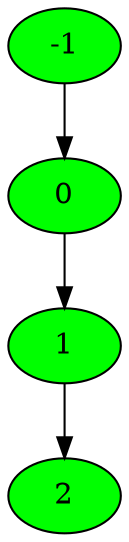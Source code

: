 digraph statespace {
node [style=filled]
0 [fillcolor=green]
1 [fillcolor=green]
0 -> 1
-1 [fillcolor=green]
-1 -> 0
1 [fillcolor=green]
2 [fillcolor=green]
1 -> 2
}
